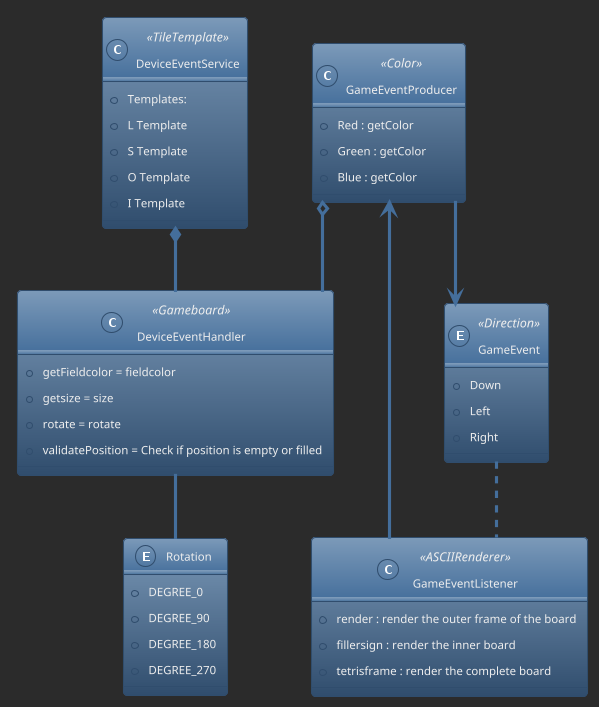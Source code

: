 @startuml
!theme spacelab
skinparam BackgroundColor #2B2B2B
skinparam linetype ortho


class DeviceEventHandler << Gameboard >> {
    + getFieldcolor = fieldcolor
    + getsize = size
    + rotate = rotate
    + validatePosition = Check if position is empty or filled
}

class GameEventListener << ASCIIRenderer >> {
    + render : render the outer frame of the board
    + fillersign : render the inner board
    + tetrisframe : render the complete board
}

class GameEventProducer << Color >> {
+ Red : getColor
+ Green : getColor
+ Blue : getColor
}

enum GameEvent <<Direction>> {
+ Down
+ Left
+ Right
}

class DeviceEventService << TileTemplate >> {
+ Templates:
+ L Template
+ S Template
+ O Template
+ I Template
}





enum Rotation {
+ DEGREE_0
+ DEGREE_90
+ DEGREE_180
+ DEGREE_270
}

GameEventProducer <-- GameEventListener
GameEventProducer o-- DeviceEventHandler
GameEventProducer --> GameEvent
GameEvent .. GameEventListener
DeviceEventService *-- DeviceEventHandler
DeviceEventHandler -- Rotation



@enduml